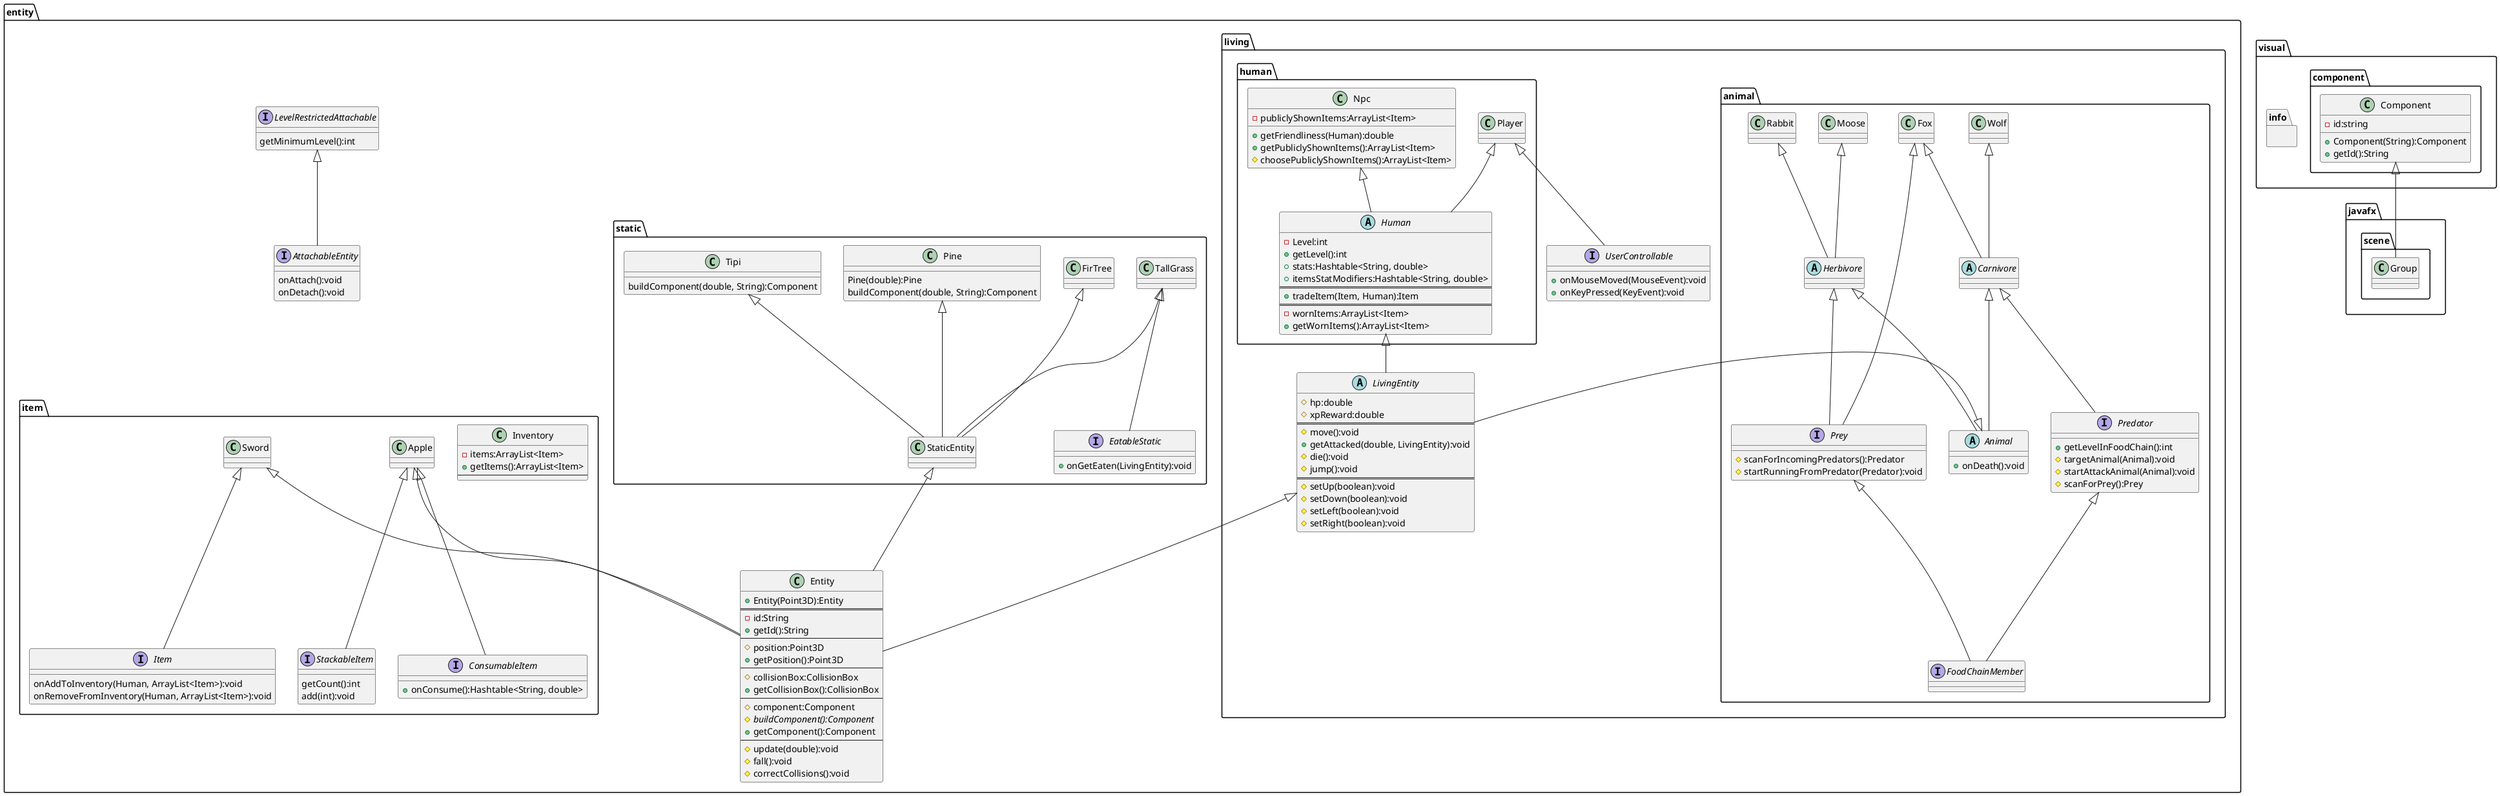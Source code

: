 @startuml Classes 2
package entity{
    class Entity{
        + Entity(Point3D):Entity
        ==
        - id:String
        + getId():String
        --
        # position:Point3D
        + getPosition():Point3D
        --
        # collisionBox:CollisionBox
        + getCollisionBox():CollisionBox
        --
        # component:Component
        # {abstract} buildComponent():Component
        + getComponent():Component
        --
        # update(double):void
        # fall():void
        # correctCollisions():void
    }
    interface AttachableEntity{
        onAttach():void
        onDetach():void
    }
    
    interface LevelRestrictedAttachable{    
        getMinimumLevel():int
    }
    LevelRestrictedAttachable <|-- AttachableEntity
    

    package entity.living{

        abstract class LivingEntity{
            # hp:double
            # xpReward:double
            ==
            # move():void
            + getAttacked(double, LivingEntity):void
            # die():void
            # jump():void
            ==
            # setUp(boolean):void
            # setDown(boolean):void
            # setLeft(boolean):void
            # setRight(boolean):void
        }
        LivingEntity <|-- Entity
        interface UserControllable{
            + onMouseMoved(MouseEvent):void
            + onKeyPressed(KeyEvent):void
        }

        package entity.living.animal{
            abstract class Animal{
                + onDeath():void
            }
            Animal <|-left- LivingEntity
            'INTERFACES HERE
            interface FoodChainMember{
                'shouldScanForFood():boolean
                'scanForFoodAndStartEatingIfNecessary():void
            }
            interface Prey{
                # scanForIncomingPredators():Predator
                # startRunningFromPredator(Predator):void
            }
            Prey <|-- FoodChainMember
            interface Predator{
                + getLevelInFoodChain():int
                # targetAnimal(Animal):void
                # startAttackAnimal(Animal):void
                # scanForPrey():Prey
            }
            Predator <|-- FoodChainMember
            
            'HEBIVORE AND CARNIVORE
            abstract class Herbivore{
                
            }
            Herbivore <|-- Animal
            Herbivore <|-- Prey
            abstract class Carnivore
            Carnivore <|-- Animal
            Carnivore <|-- Predator

            'HERBIVORES HERE
            class Moose
            Moose <|-- Herbivore
            class Rabbit
            Rabbit <|-- Herbivore

            'CARNIVORES HERE
            class Fox
            Fox <|-- Carnivore
            Fox <|-- Prey
            class Wolf
            Wolf <|-- Carnivore
        }
        package entity.living.human{
            abstract class Human{
                - Level:int
                + getLevel():int
                + stats:Hashtable<String, double>
                + itemsStatModifiers:Hashtable<String, double>
                ==
                + tradeItem(Item, Human):Item
                ==
                - wornItems:ArrayList<Item>
                + getWornItems():ArrayList<Item>
            }
            Human <|-- LivingEntity
            class Player{
                
            }
            Player <|-- Human
            Player <|-- UserControllable
            class Npc{
                - publiclyShownItems:ArrayList<Item>
                + getFriendliness(Human):double
                + getPubliclyShownItems():ArrayList<Item>
                # choosePubliclyShownItems():ArrayList<Item>
            }
            Npc <|-- Human
        }
    }
    package entity.static{
        class StaticEntity{

        }
        StaticEntity <|-- Entity
        interface EatableStatic{
            + onGetEaten(LivingEntity):void
        }
        class TallGrass
        TallGrass <|-- StaticEntity
        TallGrass <|-- EatableStatic
        class FirTree{
            
        }
        FirTree <|-- StaticEntity
        class Pine{
            Pine(double):Pine
            buildComponent(double, String):Component
        }
        Pine <|-- StaticEntity
        class Tipi{
            buildComponent(double, String):Component
        }
        Tipi <|-- StaticEntity
    }
    package entity.item{
        class Inventory{
            - items:ArrayList<Item>
            + getItems():ArrayList<Item>
            --
        }
        interface Item{
            onAddToInventory(Human, ArrayList<Item>):void
            onRemoveFromInventory(Human, ArrayList<Item>):void
            
        }
        interface StackableItem{
            getCount():int
            add(int):void
        }
        interface ConsumableItem{
            + onConsume():Hashtable<String, double>
        }
        
        class Apple{
        }
        Apple <|-- Entity
        Apple <|-- StackableItem
        Apple <|-- ConsumableItem
        class Sword{

        }
        Sword <|-- Entity
        Sword <|-- Item
    }
    
}
package javafx{
    package javafx.scene{
        class Group
    }
}
package visual{
    package visual.component{
        class Component{
            - id:string
            + Component(String):Component
            + getId():String
        }
        Component <|-- Group
    }
    package visual.info{
        
    }
}
@enduml
